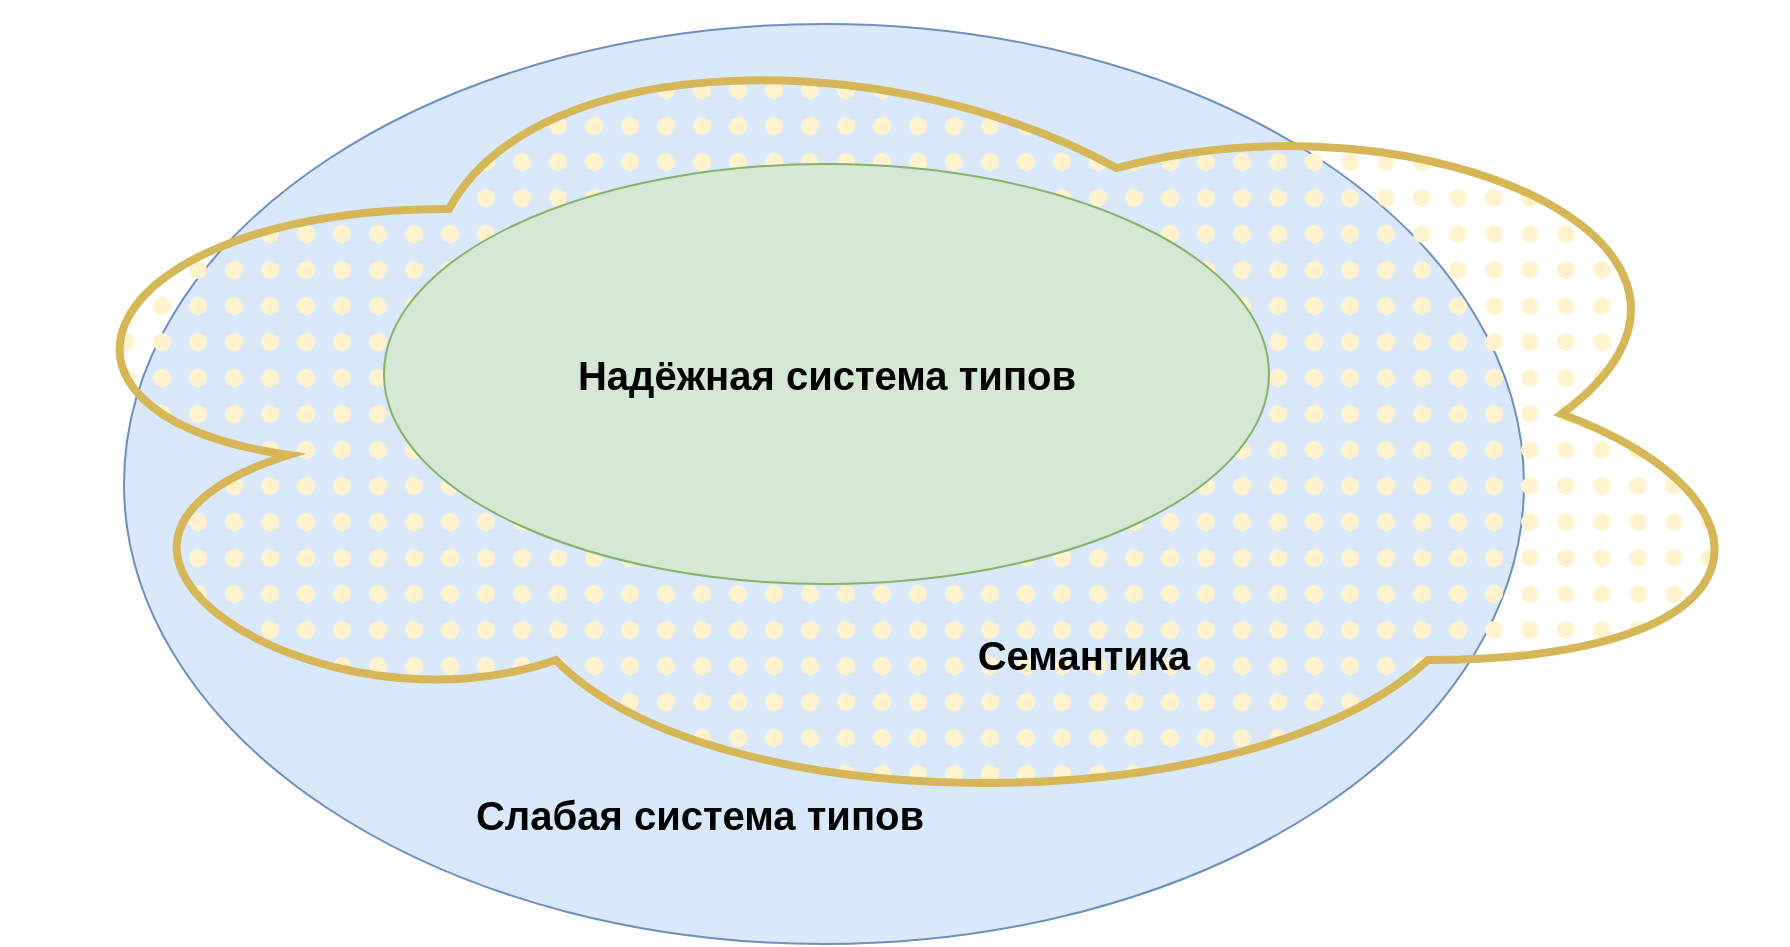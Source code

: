 <mxfile>
    <diagram id="aLzMhM4a0jQpsZ0VHWi8" name="Page-1">
        <mxGraphModel dx="1847" dy="847" grid="1" gridSize="10" guides="1" tooltips="1" connect="1" arrows="1" fold="1" page="1" pageScale="1" pageWidth="850" pageHeight="1100" math="0" shadow="0">
            <root>
                <mxCell id="0"/>
                <mxCell id="1" parent="0"/>
                <mxCell id="2" value="" style="ellipse;whiteSpace=wrap;html=1;fillColor=#dae8fc;strokeColor=#6c8ebf;verticalAlign=bottom;fontSize=18;fontStyle=1" vertex="1" parent="1">
                    <mxGeometry x="60" y="140" width="700" height="460" as="geometry"/>
                </mxCell>
                <mxCell id="3" value="" style="ellipse;shape=cloud;whiteSpace=wrap;html=1;fillColor=#fff2cc;strokeColor=#d6b656;fontSize=20;verticalAlign=bottom;labelBackgroundColor=none;fillStyle=dots;strokeWidth=4;" vertex="1" parent="1">
                    <mxGeometry y="130" width="890" height="410" as="geometry"/>
                </mxCell>
                <mxCell id="4" value="Надёжная система типов" style="ellipse;whiteSpace=wrap;html=1;fillColor=#d5e8d4;strokeColor=#82b366;fontSize=20;fontStyle=1" vertex="1" parent="1">
                    <mxGeometry x="190" y="210" width="442.5" height="210" as="geometry"/>
                </mxCell>
                <mxCell id="5" value="Семантика" style="text;html=1;align=center;verticalAlign=middle;whiteSpace=wrap;rounded=0;fontSize=20;fontStyle=1" vertex="1" parent="1">
                    <mxGeometry x="450" y="440" width="180" height="30" as="geometry"/>
                </mxCell>
                <mxCell id="6" value="Слабая система типов" style="text;html=1;align=center;verticalAlign=middle;whiteSpace=wrap;rounded=0;fontSize=20;fontStyle=1" vertex="1" parent="1">
                    <mxGeometry x="190" y="520" width="316.25" height="30" as="geometry"/>
                </mxCell>
            </root>
        </mxGraphModel>
    </diagram>
</mxfile>